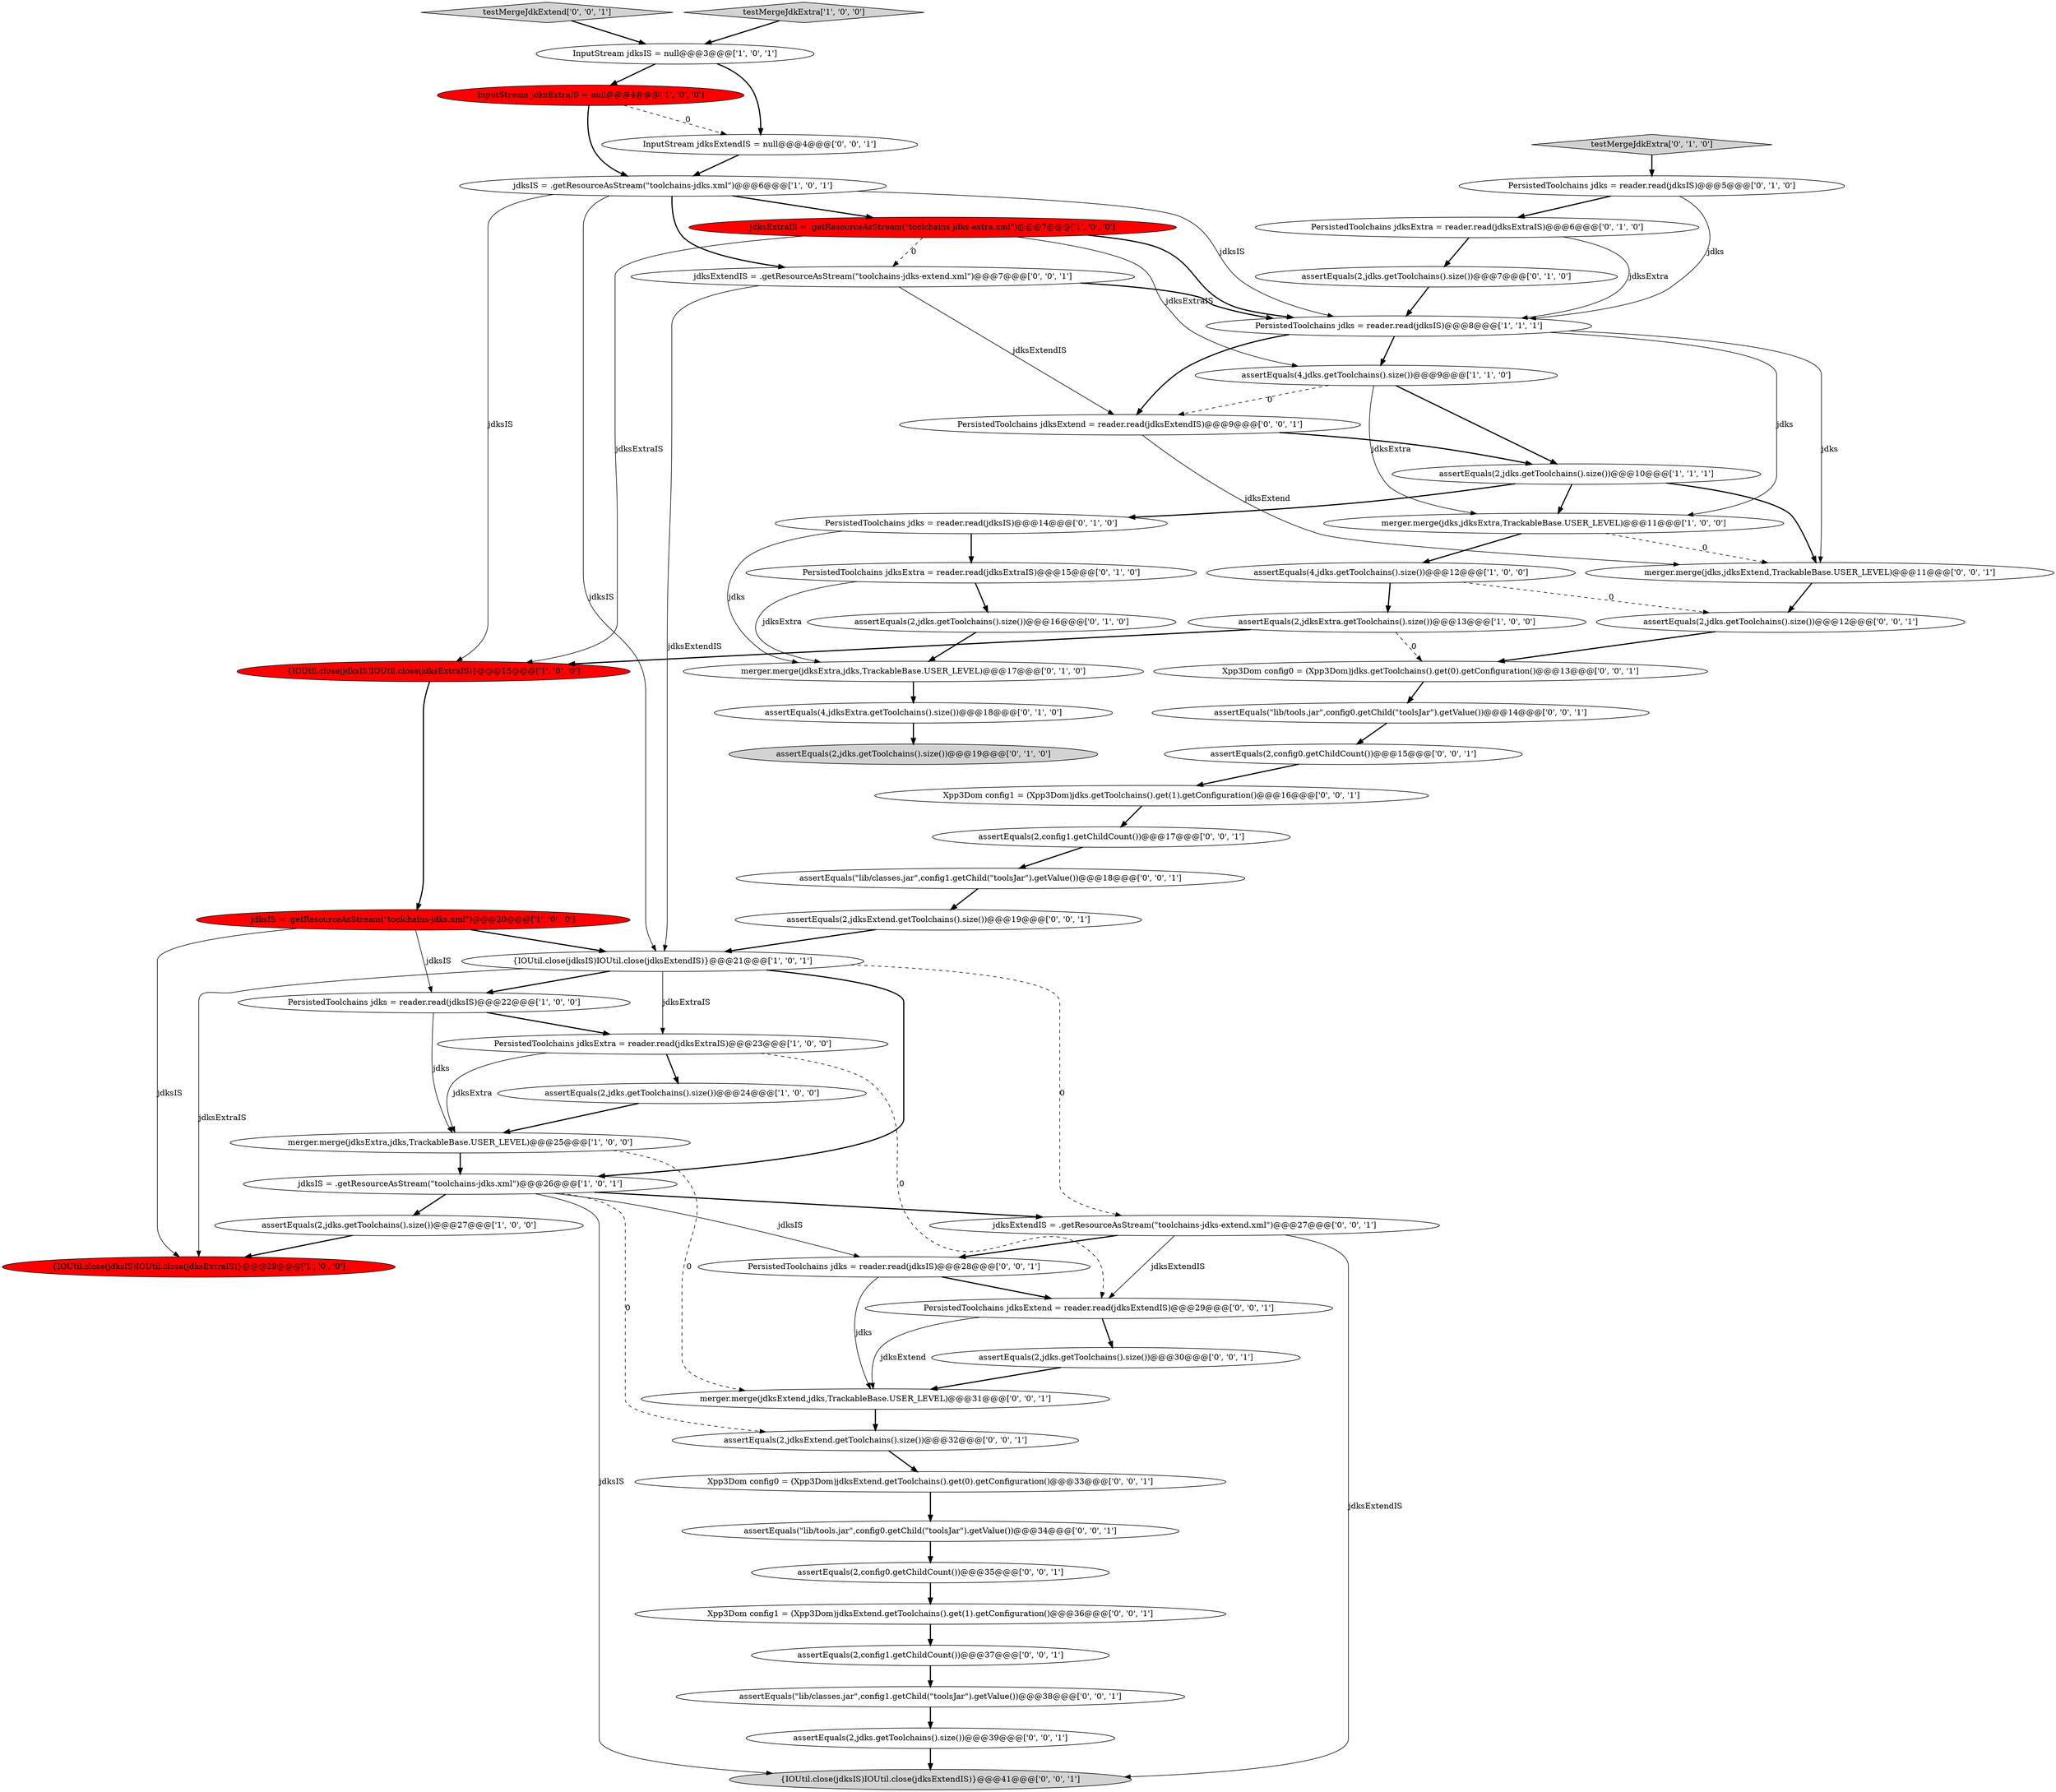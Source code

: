 digraph {
3 [style = filled, label = "{IOUtil.close(jdksIS)IOUtil.close(jdksExtraIS)}@@@29@@@['1', '0', '0']", fillcolor = red, shape = ellipse image = "AAA1AAABBB1BBB"];
11 [style = filled, label = "merger.merge(jdks,jdksExtra,TrackableBase.USER_LEVEL)@@@11@@@['1', '0', '0']", fillcolor = white, shape = ellipse image = "AAA0AAABBB1BBB"];
13 [style = filled, label = "assertEquals(2,jdksExtra.getToolchains().size())@@@13@@@['1', '0', '0']", fillcolor = white, shape = ellipse image = "AAA0AAABBB1BBB"];
10 [style = filled, label = "PersistedToolchains jdks = reader.read(jdksIS)@@@8@@@['1', '1', '1']", fillcolor = white, shape = ellipse image = "AAA0AAABBB1BBB"];
1 [style = filled, label = "PersistedToolchains jdks = reader.read(jdksIS)@@@22@@@['1', '0', '0']", fillcolor = white, shape = ellipse image = "AAA0AAABBB1BBB"];
36 [style = filled, label = "testMergeJdkExtend['0', '0', '1']", fillcolor = lightgray, shape = diamond image = "AAA0AAABBB3BBB"];
49 [style = filled, label = "assertEquals(2,config0.getChildCount())@@@35@@@['0', '0', '1']", fillcolor = white, shape = ellipse image = "AAA0AAABBB3BBB"];
51 [style = filled, label = "assertEquals(\"lib/classes.jar\",config1.getChild(\"toolsJar\").getValue())@@@18@@@['0', '0', '1']", fillcolor = white, shape = ellipse image = "AAA0AAABBB3BBB"];
30 [style = filled, label = "PersistedToolchains jdks = reader.read(jdksIS)@@@14@@@['0', '1', '0']", fillcolor = white, shape = ellipse image = "AAA0AAABBB2BBB"];
46 [style = filled, label = "InputStream jdksExtendIS = null@@@4@@@['0', '0', '1']", fillcolor = white, shape = ellipse image = "AAA0AAABBB3BBB"];
25 [style = filled, label = "assertEquals(2,jdks.getToolchains().size())@@@7@@@['0', '1', '0']", fillcolor = white, shape = ellipse image = "AAA0AAABBB2BBB"];
18 [style = filled, label = "assertEquals(4,jdks.getToolchains().size())@@@12@@@['1', '0', '0']", fillcolor = white, shape = ellipse image = "AAA0AAABBB1BBB"];
31 [style = filled, label = "merger.merge(jdks,jdksExtend,TrackableBase.USER_LEVEL)@@@11@@@['0', '0', '1']", fillcolor = white, shape = ellipse image = "AAA0AAABBB3BBB"];
22 [style = filled, label = "assertEquals(2,jdks.getToolchains().size())@@@16@@@['0', '1', '0']", fillcolor = white, shape = ellipse image = "AAA0AAABBB2BBB"];
27 [style = filled, label = "testMergeJdkExtra['0', '1', '0']", fillcolor = lightgray, shape = diamond image = "AAA0AAABBB2BBB"];
54 [style = filled, label = "assertEquals(2,config0.getChildCount())@@@15@@@['0', '0', '1']", fillcolor = white, shape = ellipse image = "AAA0AAABBB3BBB"];
5 [style = filled, label = "PersistedToolchains jdksExtra = reader.read(jdksExtraIS)@@@23@@@['1', '0', '0']", fillcolor = white, shape = ellipse image = "AAA0AAABBB1BBB"];
38 [style = filled, label = "Xpp3Dom config0 = (Xpp3Dom)jdks.getToolchains().get(0).getConfiguration()@@@13@@@['0', '0', '1']", fillcolor = white, shape = ellipse image = "AAA0AAABBB3BBB"];
8 [style = filled, label = "InputStream jdksIS = null@@@3@@@['1', '0', '1']", fillcolor = white, shape = ellipse image = "AAA0AAABBB1BBB"];
26 [style = filled, label = "assertEquals(2,jdks.getToolchains().size())@@@19@@@['0', '1', '0']", fillcolor = lightgray, shape = ellipse image = "AAA0AAABBB2BBB"];
43 [style = filled, label = "assertEquals(2,jdks.getToolchains().size())@@@12@@@['0', '0', '1']", fillcolor = white, shape = ellipse image = "AAA0AAABBB3BBB"];
2 [style = filled, label = "jdksIS = .getResourceAsStream(\"toolchains-jdks.xml\")@@@6@@@['1', '0', '1']", fillcolor = white, shape = ellipse image = "AAA0AAABBB1BBB"];
0 [style = filled, label = "jdksExtraIS = .getResourceAsStream(\"toolchains-jdks-extra.xml\")@@@7@@@['1', '0', '0']", fillcolor = red, shape = ellipse image = "AAA1AAABBB1BBB"];
12 [style = filled, label = "jdksIS = .getResourceAsStream(\"toolchains-jdks.xml\")@@@20@@@['1', '0', '0']", fillcolor = red, shape = ellipse image = "AAA1AAABBB1BBB"];
7 [style = filled, label = "jdksIS = .getResourceAsStream(\"toolchains-jdks.xml\")@@@26@@@['1', '0', '1']", fillcolor = white, shape = ellipse image = "AAA0AAABBB1BBB"];
55 [style = filled, label = "PersistedToolchains jdks = reader.read(jdksIS)@@@28@@@['0', '0', '1']", fillcolor = white, shape = ellipse image = "AAA0AAABBB3BBB"];
41 [style = filled, label = "assertEquals(2,jdksExtend.getToolchains().size())@@@19@@@['0', '0', '1']", fillcolor = white, shape = ellipse image = "AAA0AAABBB3BBB"];
56 [style = filled, label = "assertEquals(\"lib/tools.jar\",config0.getChild(\"toolsJar\").getValue())@@@34@@@['0', '0', '1']", fillcolor = white, shape = ellipse image = "AAA0AAABBB3BBB"];
45 [style = filled, label = "assertEquals(2,config1.getChildCount())@@@37@@@['0', '0', '1']", fillcolor = white, shape = ellipse image = "AAA0AAABBB3BBB"];
48 [style = filled, label = "PersistedToolchains jdksExtend = reader.read(jdksExtendIS)@@@29@@@['0', '0', '1']", fillcolor = white, shape = ellipse image = "AAA0AAABBB3BBB"];
23 [style = filled, label = "assertEquals(4,jdksExtra.getToolchains().size())@@@18@@@['0', '1', '0']", fillcolor = white, shape = ellipse image = "AAA0AAABBB2BBB"];
35 [style = filled, label = "Xpp3Dom config1 = (Xpp3Dom)jdks.getToolchains().get(1).getConfiguration()@@@16@@@['0', '0', '1']", fillcolor = white, shape = ellipse image = "AAA0AAABBB3BBB"];
39 [style = filled, label = "{IOUtil.close(jdksIS)IOUtil.close(jdksExtendIS)}@@@41@@@['0', '0', '1']", fillcolor = lightgray, shape = ellipse image = "AAA0AAABBB3BBB"];
28 [style = filled, label = "PersistedToolchains jdks = reader.read(jdksIS)@@@5@@@['0', '1', '0']", fillcolor = white, shape = ellipse image = "AAA0AAABBB2BBB"];
57 [style = filled, label = "jdksExtendIS = .getResourceAsStream(\"toolchains-jdks-extend.xml\")@@@27@@@['0', '0', '1']", fillcolor = white, shape = ellipse image = "AAA0AAABBB3BBB"];
17 [style = filled, label = "assertEquals(2,jdks.getToolchains().size())@@@10@@@['1', '1', '1']", fillcolor = white, shape = ellipse image = "AAA0AAABBB1BBB"];
34 [style = filled, label = "merger.merge(jdksExtend,jdks,TrackableBase.USER_LEVEL)@@@31@@@['0', '0', '1']", fillcolor = white, shape = ellipse image = "AAA0AAABBB3BBB"];
9 [style = filled, label = "merger.merge(jdksExtra,jdks,TrackableBase.USER_LEVEL)@@@25@@@['1', '0', '0']", fillcolor = white, shape = ellipse image = "AAA0AAABBB1BBB"];
19 [style = filled, label = "assertEquals(2,jdks.getToolchains().size())@@@27@@@['1', '0', '0']", fillcolor = white, shape = ellipse image = "AAA0AAABBB1BBB"];
33 [style = filled, label = "assertEquals(2,jdksExtend.getToolchains().size())@@@32@@@['0', '0', '1']", fillcolor = white, shape = ellipse image = "AAA0AAABBB3BBB"];
20 [style = filled, label = "testMergeJdkExtra['1', '0', '0']", fillcolor = lightgray, shape = diamond image = "AAA0AAABBB1BBB"];
14 [style = filled, label = "{IOUtil.close(jdksIS)IOUtil.close(jdksExtraIS)}@@@15@@@['1', '0', '0']", fillcolor = red, shape = ellipse image = "AAA1AAABBB1BBB"];
42 [style = filled, label = "assertEquals(2,jdks.getToolchains().size())@@@30@@@['0', '0', '1']", fillcolor = white, shape = ellipse image = "AAA0AAABBB3BBB"];
29 [style = filled, label = "PersistedToolchains jdksExtra = reader.read(jdksExtraIS)@@@15@@@['0', '1', '0']", fillcolor = white, shape = ellipse image = "AAA0AAABBB2BBB"];
32 [style = filled, label = "PersistedToolchains jdksExtend = reader.read(jdksExtendIS)@@@9@@@['0', '0', '1']", fillcolor = white, shape = ellipse image = "AAA0AAABBB3BBB"];
15 [style = filled, label = "InputStream jdksExtraIS = null@@@4@@@['1', '0', '0']", fillcolor = red, shape = ellipse image = "AAA1AAABBB1BBB"];
37 [style = filled, label = "assertEquals(\"lib/tools.jar\",config0.getChild(\"toolsJar\").getValue())@@@14@@@['0', '0', '1']", fillcolor = white, shape = ellipse image = "AAA0AAABBB3BBB"];
40 [style = filled, label = "Xpp3Dom config0 = (Xpp3Dom)jdksExtend.getToolchains().get(0).getConfiguration()@@@33@@@['0', '0', '1']", fillcolor = white, shape = ellipse image = "AAA0AAABBB3BBB"];
47 [style = filled, label = "assertEquals(2,jdks.getToolchains().size())@@@39@@@['0', '0', '1']", fillcolor = white, shape = ellipse image = "AAA0AAABBB3BBB"];
53 [style = filled, label = "jdksExtendIS = .getResourceAsStream(\"toolchains-jdks-extend.xml\")@@@7@@@['0', '0', '1']", fillcolor = white, shape = ellipse image = "AAA0AAABBB3BBB"];
50 [style = filled, label = "Xpp3Dom config1 = (Xpp3Dom)jdksExtend.getToolchains().get(1).getConfiguration()@@@36@@@['0', '0', '1']", fillcolor = white, shape = ellipse image = "AAA0AAABBB3BBB"];
6 [style = filled, label = "assertEquals(4,jdks.getToolchains().size())@@@9@@@['1', '1', '0']", fillcolor = white, shape = ellipse image = "AAA0AAABBB1BBB"];
21 [style = filled, label = "merger.merge(jdksExtra,jdks,TrackableBase.USER_LEVEL)@@@17@@@['0', '1', '0']", fillcolor = white, shape = ellipse image = "AAA0AAABBB2BBB"];
24 [style = filled, label = "PersistedToolchains jdksExtra = reader.read(jdksExtraIS)@@@6@@@['0', '1', '0']", fillcolor = white, shape = ellipse image = "AAA0AAABBB2BBB"];
44 [style = filled, label = "assertEquals(2,config1.getChildCount())@@@17@@@['0', '0', '1']", fillcolor = white, shape = ellipse image = "AAA0AAABBB3BBB"];
16 [style = filled, label = "assertEquals(2,jdks.getToolchains().size())@@@24@@@['1', '0', '0']", fillcolor = white, shape = ellipse image = "AAA0AAABBB1BBB"];
52 [style = filled, label = "assertEquals(\"lib/classes.jar\",config1.getChild(\"toolsJar\").getValue())@@@38@@@['0', '0', '1']", fillcolor = white, shape = ellipse image = "AAA0AAABBB3BBB"];
4 [style = filled, label = "{IOUtil.close(jdksIS)IOUtil.close(jdksExtendIS)}@@@21@@@['1', '0', '1']", fillcolor = white, shape = ellipse image = "AAA0AAABBB1BBB"];
1->5 [style = bold, label=""];
4->5 [style = solid, label="jdksExtraIS"];
1->9 [style = solid, label="jdks"];
18->43 [style = dashed, label="0"];
55->34 [style = solid, label="jdks"];
46->2 [style = bold, label=""];
27->28 [style = bold, label=""];
10->32 [style = bold, label=""];
9->7 [style = bold, label=""];
2->14 [style = solid, label="jdksIS"];
30->29 [style = bold, label=""];
29->21 [style = solid, label="jdksExtra"];
2->4 [style = solid, label="jdksIS"];
44->51 [style = bold, label=""];
55->48 [style = bold, label=""];
2->53 [style = bold, label=""];
57->48 [style = solid, label="jdksExtendIS"];
52->47 [style = bold, label=""];
10->31 [style = solid, label="jdks"];
4->3 [style = solid, label="jdksExtraIS"];
50->45 [style = bold, label=""];
25->10 [style = bold, label=""];
10->11 [style = solid, label="jdks"];
13->14 [style = bold, label=""];
19->3 [style = bold, label=""];
32->31 [style = solid, label="jdksExtend"];
16->9 [style = bold, label=""];
0->14 [style = solid, label="jdksExtraIS"];
7->55 [style = solid, label="jdksIS"];
35->44 [style = bold, label=""];
57->55 [style = bold, label=""];
6->32 [style = dashed, label="0"];
53->4 [style = solid, label="jdksExtendIS"];
34->33 [style = bold, label=""];
7->57 [style = bold, label=""];
41->4 [style = bold, label=""];
30->21 [style = solid, label="jdks"];
47->39 [style = bold, label=""];
24->10 [style = solid, label="jdksExtra"];
11->18 [style = bold, label=""];
12->3 [style = solid, label="jdksIS"];
9->34 [style = dashed, label="0"];
20->8 [style = bold, label=""];
38->37 [style = bold, label=""];
28->24 [style = bold, label=""];
53->10 [style = bold, label=""];
45->52 [style = bold, label=""];
32->17 [style = bold, label=""];
4->57 [style = dashed, label="0"];
21->23 [style = bold, label=""];
6->17 [style = bold, label=""];
54->35 [style = bold, label=""];
57->39 [style = solid, label="jdksExtendIS"];
0->6 [style = solid, label="jdksExtraIS"];
8->15 [style = bold, label=""];
40->56 [style = bold, label=""];
13->38 [style = dashed, label="0"];
10->6 [style = bold, label=""];
4->7 [style = bold, label=""];
49->50 [style = bold, label=""];
5->16 [style = bold, label=""];
5->9 [style = solid, label="jdksExtra"];
2->10 [style = solid, label="jdksIS"];
2->0 [style = bold, label=""];
43->38 [style = bold, label=""];
11->31 [style = dashed, label="0"];
24->25 [style = bold, label=""];
36->8 [style = bold, label=""];
31->43 [style = bold, label=""];
4->1 [style = bold, label=""];
53->32 [style = solid, label="jdksExtendIS"];
7->19 [style = bold, label=""];
42->34 [style = bold, label=""];
15->2 [style = bold, label=""];
7->39 [style = solid, label="jdksIS"];
56->49 [style = bold, label=""];
48->34 [style = solid, label="jdksExtend"];
17->31 [style = bold, label=""];
12->1 [style = solid, label="jdksIS"];
23->26 [style = bold, label=""];
22->21 [style = bold, label=""];
0->53 [style = dashed, label="0"];
17->30 [style = bold, label=""];
48->42 [style = bold, label=""];
37->54 [style = bold, label=""];
8->46 [style = bold, label=""];
0->10 [style = bold, label=""];
33->40 [style = bold, label=""];
5->48 [style = dashed, label="0"];
12->4 [style = bold, label=""];
15->46 [style = dashed, label="0"];
14->12 [style = bold, label=""];
18->13 [style = bold, label=""];
7->33 [style = dashed, label="0"];
29->22 [style = bold, label=""];
6->11 [style = solid, label="jdksExtra"];
28->10 [style = solid, label="jdks"];
51->41 [style = bold, label=""];
17->11 [style = bold, label=""];
}
